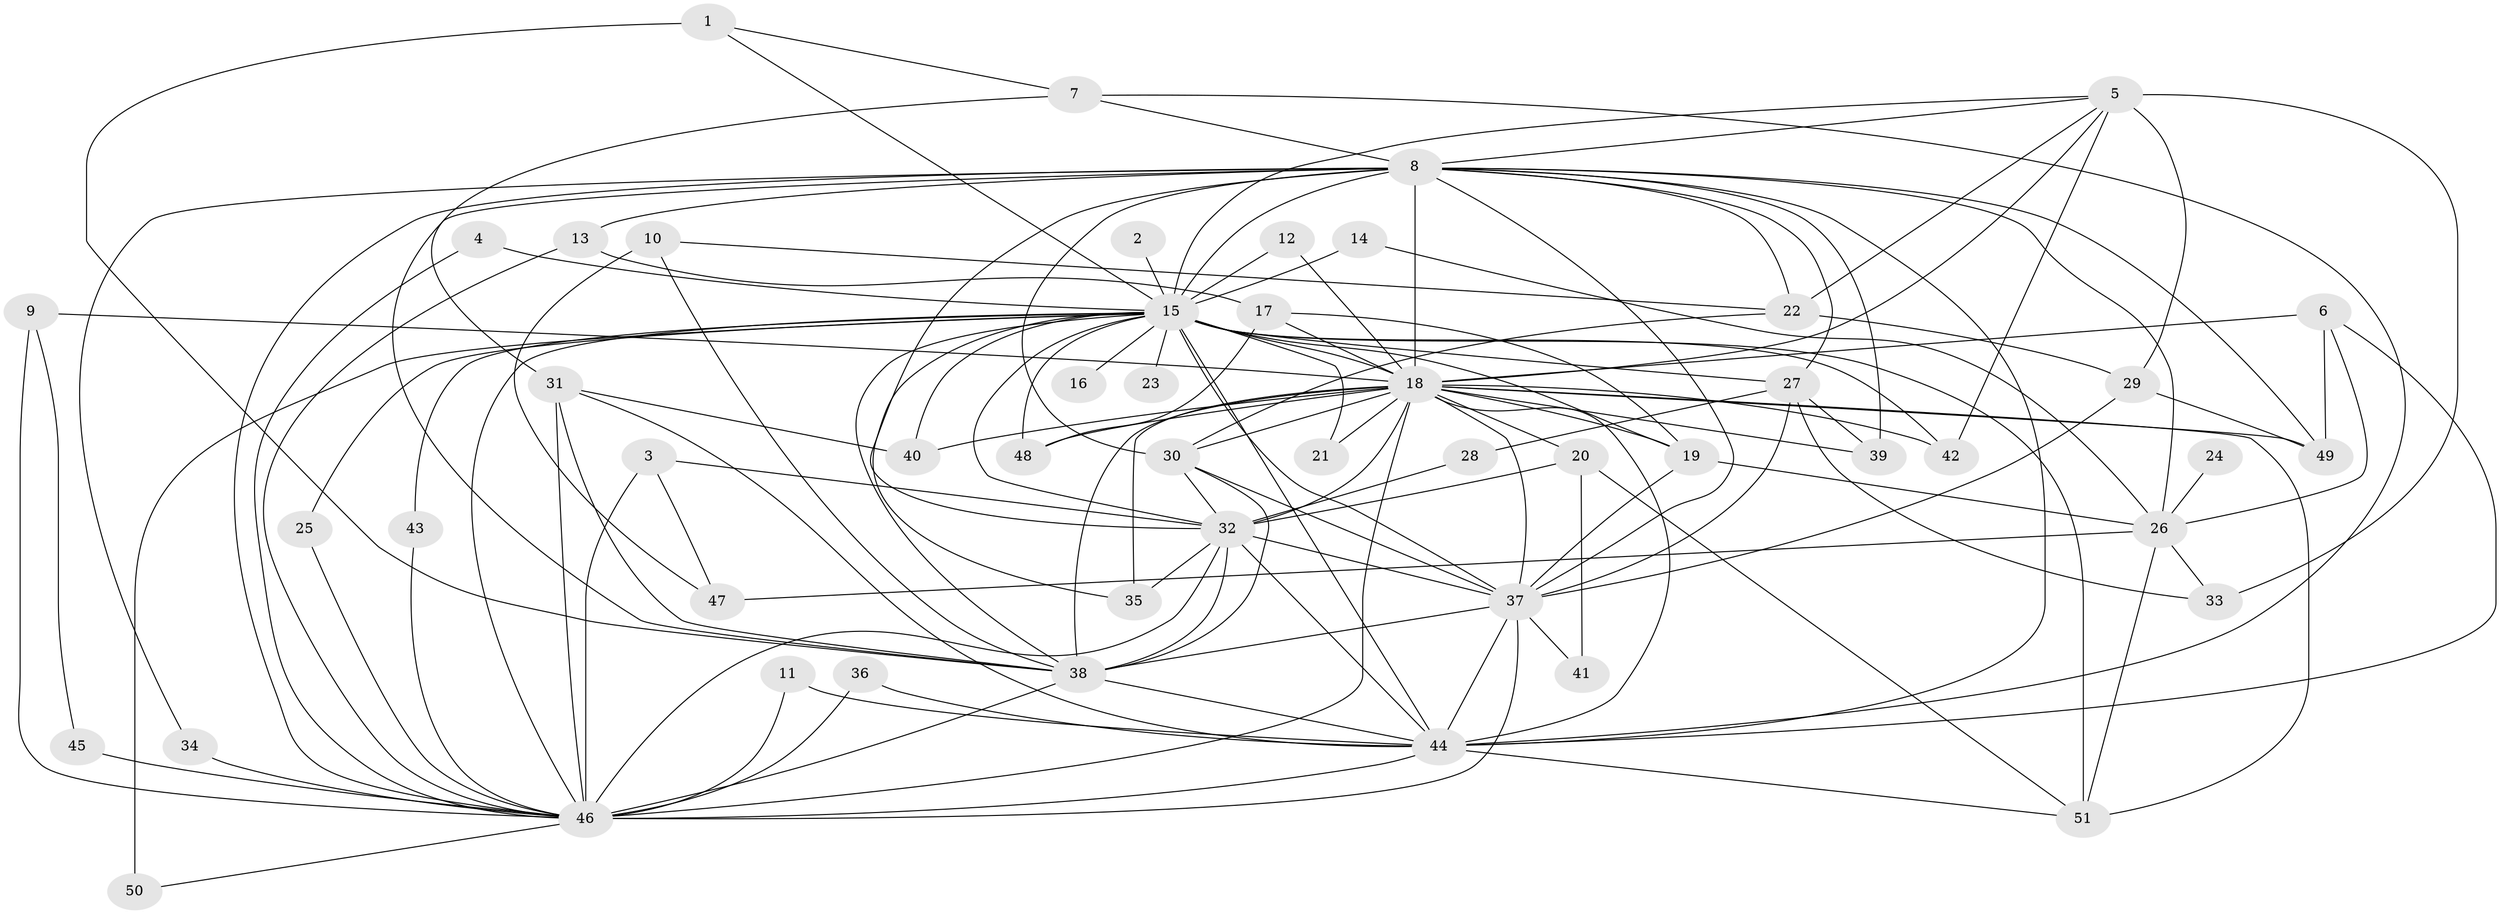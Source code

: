 // original degree distribution, {17: 0.0392156862745098, 24: 0.00980392156862745, 19: 0.0196078431372549, 18: 0.00980392156862745, 37: 0.00980392156862745, 23: 0.00980392156862745, 4: 0.049019607843137254, 5: 0.058823529411764705, 3: 0.21568627450980393, 2: 0.5490196078431373, 6: 0.00980392156862745, 7: 0.00980392156862745, 9: 0.00980392156862745}
// Generated by graph-tools (version 1.1) at 2025/01/03/09/25 03:01:16]
// undirected, 51 vertices, 135 edges
graph export_dot {
graph [start="1"]
  node [color=gray90,style=filled];
  1;
  2;
  3;
  4;
  5;
  6;
  7;
  8;
  9;
  10;
  11;
  12;
  13;
  14;
  15;
  16;
  17;
  18;
  19;
  20;
  21;
  22;
  23;
  24;
  25;
  26;
  27;
  28;
  29;
  30;
  31;
  32;
  33;
  34;
  35;
  36;
  37;
  38;
  39;
  40;
  41;
  42;
  43;
  44;
  45;
  46;
  47;
  48;
  49;
  50;
  51;
  1 -- 7 [weight=1.0];
  1 -- 15 [weight=1.0];
  1 -- 38 [weight=1.0];
  2 -- 15 [weight=1.0];
  3 -- 32 [weight=1.0];
  3 -- 46 [weight=1.0];
  3 -- 47 [weight=1.0];
  4 -- 15 [weight=1.0];
  4 -- 46 [weight=1.0];
  5 -- 8 [weight=1.0];
  5 -- 15 [weight=1.0];
  5 -- 18 [weight=1.0];
  5 -- 22 [weight=1.0];
  5 -- 29 [weight=1.0];
  5 -- 33 [weight=1.0];
  5 -- 42 [weight=1.0];
  6 -- 18 [weight=1.0];
  6 -- 26 [weight=1.0];
  6 -- 44 [weight=1.0];
  6 -- 49 [weight=1.0];
  7 -- 8 [weight=1.0];
  7 -- 31 [weight=1.0];
  7 -- 44 [weight=1.0];
  8 -- 13 [weight=1.0];
  8 -- 15 [weight=1.0];
  8 -- 18 [weight=5.0];
  8 -- 22 [weight=1.0];
  8 -- 26 [weight=1.0];
  8 -- 27 [weight=1.0];
  8 -- 30 [weight=1.0];
  8 -- 32 [weight=1.0];
  8 -- 34 [weight=1.0];
  8 -- 37 [weight=1.0];
  8 -- 38 [weight=1.0];
  8 -- 39 [weight=2.0];
  8 -- 44 [weight=2.0];
  8 -- 46 [weight=1.0];
  8 -- 49 [weight=1.0];
  9 -- 18 [weight=1.0];
  9 -- 45 [weight=1.0];
  9 -- 46 [weight=1.0];
  10 -- 22 [weight=1.0];
  10 -- 38 [weight=1.0];
  10 -- 47 [weight=1.0];
  11 -- 44 [weight=1.0];
  11 -- 46 [weight=1.0];
  12 -- 15 [weight=1.0];
  12 -- 18 [weight=1.0];
  13 -- 17 [weight=1.0];
  13 -- 46 [weight=1.0];
  14 -- 15 [weight=1.0];
  14 -- 26 [weight=1.0];
  15 -- 16 [weight=1.0];
  15 -- 18 [weight=5.0];
  15 -- 19 [weight=1.0];
  15 -- 21 [weight=1.0];
  15 -- 23 [weight=1.0];
  15 -- 25 [weight=1.0];
  15 -- 27 [weight=1.0];
  15 -- 32 [weight=2.0];
  15 -- 35 [weight=1.0];
  15 -- 37 [weight=2.0];
  15 -- 38 [weight=1.0];
  15 -- 40 [weight=1.0];
  15 -- 42 [weight=1.0];
  15 -- 43 [weight=1.0];
  15 -- 44 [weight=1.0];
  15 -- 46 [weight=1.0];
  15 -- 48 [weight=1.0];
  15 -- 50 [weight=3.0];
  15 -- 51 [weight=1.0];
  17 -- 18 [weight=1.0];
  17 -- 19 [weight=1.0];
  17 -- 48 [weight=1.0];
  18 -- 19 [weight=1.0];
  18 -- 20 [weight=1.0];
  18 -- 21 [weight=2.0];
  18 -- 30 [weight=1.0];
  18 -- 32 [weight=3.0];
  18 -- 35 [weight=1.0];
  18 -- 37 [weight=3.0];
  18 -- 38 [weight=4.0];
  18 -- 39 [weight=1.0];
  18 -- 40 [weight=1.0];
  18 -- 42 [weight=1.0];
  18 -- 44 [weight=3.0];
  18 -- 46 [weight=4.0];
  18 -- 48 [weight=2.0];
  18 -- 49 [weight=2.0];
  18 -- 51 [weight=1.0];
  19 -- 26 [weight=1.0];
  19 -- 37 [weight=1.0];
  20 -- 32 [weight=1.0];
  20 -- 41 [weight=1.0];
  20 -- 51 [weight=1.0];
  22 -- 29 [weight=1.0];
  22 -- 30 [weight=1.0];
  24 -- 26 [weight=1.0];
  25 -- 46 [weight=1.0];
  26 -- 33 [weight=1.0];
  26 -- 47 [weight=1.0];
  26 -- 51 [weight=1.0];
  27 -- 28 [weight=2.0];
  27 -- 33 [weight=1.0];
  27 -- 37 [weight=1.0];
  27 -- 39 [weight=1.0];
  28 -- 32 [weight=1.0];
  29 -- 37 [weight=1.0];
  29 -- 49 [weight=1.0];
  30 -- 32 [weight=1.0];
  30 -- 37 [weight=1.0];
  30 -- 38 [weight=1.0];
  31 -- 38 [weight=1.0];
  31 -- 40 [weight=1.0];
  31 -- 44 [weight=1.0];
  31 -- 46 [weight=1.0];
  32 -- 35 [weight=1.0];
  32 -- 37 [weight=2.0];
  32 -- 38 [weight=2.0];
  32 -- 44 [weight=1.0];
  32 -- 46 [weight=1.0];
  34 -- 46 [weight=1.0];
  36 -- 44 [weight=1.0];
  36 -- 46 [weight=1.0];
  37 -- 38 [weight=1.0];
  37 -- 41 [weight=1.0];
  37 -- 44 [weight=1.0];
  37 -- 46 [weight=1.0];
  38 -- 44 [weight=3.0];
  38 -- 46 [weight=1.0];
  43 -- 46 [weight=1.0];
  44 -- 46 [weight=2.0];
  44 -- 51 [weight=1.0];
  45 -- 46 [weight=1.0];
  46 -- 50 [weight=1.0];
}
